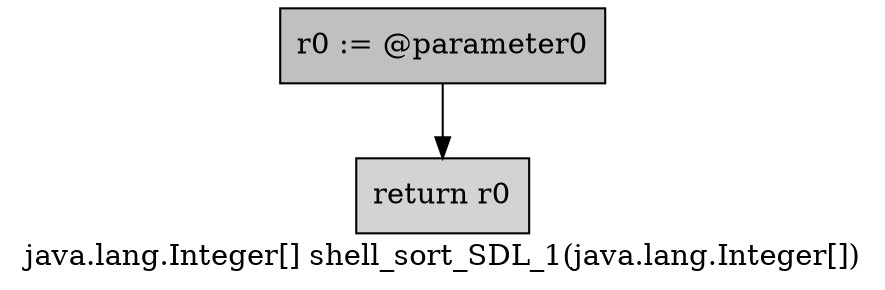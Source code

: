 digraph "java.lang.Integer[] shell_sort_SDL_1(java.lang.Integer[])" {
    label="java.lang.Integer[] shell_sort_SDL_1(java.lang.Integer[])";
    node [shape=box];
    "0" [style=filled,fillcolor=gray,label="r0 := @parameter0",];
    "1" [style=filled,fillcolor=lightgray,label="return r0",];
    "0"->"1";
}
